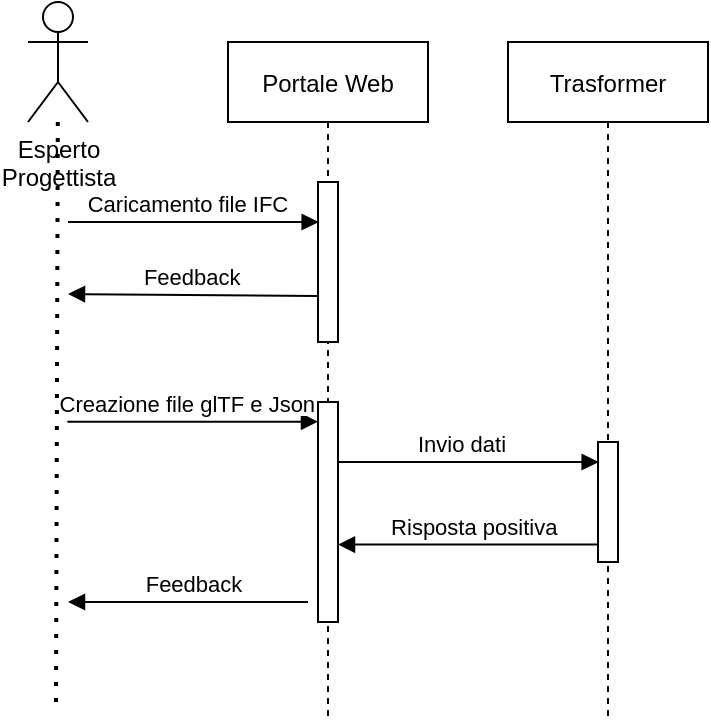 <mxfile version="23.1.2" type="github">
  <diagram name="Pagina-1" id="BFMAr_MFA7Jsz3yOHJNf">
    <mxGraphModel dx="1562" dy="810" grid="1" gridSize="10" guides="1" tooltips="1" connect="1" arrows="1" fold="1" page="1" pageScale="1" pageWidth="827" pageHeight="1169" math="0" shadow="0">
      <root>
        <mxCell id="0" />
        <mxCell id="1" parent="0" />
        <mxCell id="zY5vkqu7wR_RtWscPt4i-1" value="Portale Web" style="shape=umlLifeline;perimeter=lifelinePerimeter;container=1;collapsible=0;recursiveResize=0;rounded=0;shadow=0;strokeWidth=1;" vertex="1" parent="1">
          <mxGeometry x="330" y="200" width="100" height="340" as="geometry" />
        </mxCell>
        <mxCell id="zY5vkqu7wR_RtWscPt4i-2" value="" style="points=[];perimeter=orthogonalPerimeter;rounded=0;shadow=0;strokeWidth=1;" vertex="1" parent="zY5vkqu7wR_RtWscPt4i-1">
          <mxGeometry x="45" y="70" width="10" height="80" as="geometry" />
        </mxCell>
        <mxCell id="zY5vkqu7wR_RtWscPt4i-3" value="Creazione file glTF e Json" style="verticalAlign=bottom;endArrow=block;shadow=0;strokeWidth=1;entryX=0.033;entryY=0.25;entryDx=0;entryDy=0;entryPerimeter=0;" edge="1" parent="zY5vkqu7wR_RtWscPt4i-1">
          <mxGeometry x="-0.046" relative="1" as="geometry">
            <mxPoint x="-80.33" y="189.83" as="sourcePoint" />
            <mxPoint x="45.0" y="189.83" as="targetPoint" />
            <mxPoint as="offset" />
          </mxGeometry>
        </mxCell>
        <mxCell id="zY5vkqu7wR_RtWscPt4i-4" value="" style="points=[];perimeter=orthogonalPerimeter;rounded=0;shadow=0;strokeWidth=1;" vertex="1" parent="zY5vkqu7wR_RtWscPt4i-1">
          <mxGeometry x="45" y="180" width="10" height="110" as="geometry" />
        </mxCell>
        <mxCell id="zY5vkqu7wR_RtWscPt4i-5" value="Invio dati" style="verticalAlign=bottom;endArrow=block;shadow=0;strokeWidth=1;entryX=0.033;entryY=0.25;entryDx=0;entryDy=0;entryPerimeter=0;" edge="1" parent="zY5vkqu7wR_RtWscPt4i-1" source="zY5vkqu7wR_RtWscPt4i-4">
          <mxGeometry x="-0.046" relative="1" as="geometry">
            <mxPoint x="60" y="210.0" as="sourcePoint" />
            <mxPoint x="185.33" y="210.0" as="targetPoint" />
            <mxPoint as="offset" />
          </mxGeometry>
        </mxCell>
        <mxCell id="zY5vkqu7wR_RtWscPt4i-6" value="Trasformer" style="shape=umlLifeline;perimeter=lifelinePerimeter;container=1;collapsible=0;recursiveResize=0;rounded=0;shadow=0;strokeWidth=1;" vertex="1" parent="1">
          <mxGeometry x="470" y="200" width="100" height="340" as="geometry" />
        </mxCell>
        <mxCell id="zY5vkqu7wR_RtWscPt4i-7" value="" style="points=[];perimeter=orthogonalPerimeter;rounded=0;shadow=0;strokeWidth=1;" vertex="1" parent="zY5vkqu7wR_RtWscPt4i-6">
          <mxGeometry x="45" y="200" width="10" height="60" as="geometry" />
        </mxCell>
        <mxCell id="zY5vkqu7wR_RtWscPt4i-8" value="Feedback" style="verticalAlign=bottom;endArrow=block;shadow=0;strokeWidth=1;exitX=-0.04;exitY=0.713;exitDx=0;exitDy=0;exitPerimeter=0;" edge="1" parent="1" source="zY5vkqu7wR_RtWscPt4i-2">
          <mxGeometry relative="1" as="geometry">
            <mxPoint x="370" y="326" as="sourcePoint" />
            <mxPoint x="250" y="326" as="targetPoint" />
          </mxGeometry>
        </mxCell>
        <mxCell id="zY5vkqu7wR_RtWscPt4i-9" value="Esperto&lt;br&gt;Progettista" style="shape=umlActor;verticalLabelPosition=bottom;verticalAlign=top;html=1;outlineConnect=0;" vertex="1" parent="1">
          <mxGeometry x="230" y="180" width="30" height="60" as="geometry" />
        </mxCell>
        <mxCell id="zY5vkqu7wR_RtWscPt4i-10" value="" style="endArrow=none;dashed=1;html=1;dashPattern=1 3;strokeWidth=2;rounded=0;" edge="1" parent="1" target="zY5vkqu7wR_RtWscPt4i-9">
          <mxGeometry width="50" height="50" relative="1" as="geometry">
            <mxPoint x="244" y="530" as="sourcePoint" />
            <mxPoint x="590" y="370" as="targetPoint" />
          </mxGeometry>
        </mxCell>
        <mxCell id="zY5vkqu7wR_RtWscPt4i-11" value="Caricamento file IFC" style="verticalAlign=bottom;endArrow=block;shadow=0;strokeWidth=1;entryX=0.033;entryY=0.25;entryDx=0;entryDy=0;entryPerimeter=0;" edge="1" parent="1" target="zY5vkqu7wR_RtWscPt4i-2">
          <mxGeometry x="-0.046" relative="1" as="geometry">
            <mxPoint x="250" y="290" as="sourcePoint" />
            <mxPoint x="340" y="290" as="targetPoint" />
            <mxPoint as="offset" />
          </mxGeometry>
        </mxCell>
        <mxCell id="zY5vkqu7wR_RtWscPt4i-12" value="Risposta positiva" style="verticalAlign=bottom;endArrow=block;shadow=0;strokeWidth=1;exitX=0.014;exitY=0.855;exitDx=0;exitDy=0;exitPerimeter=0;" edge="1" parent="1" source="zY5vkqu7wR_RtWscPt4i-7" target="zY5vkqu7wR_RtWscPt4i-4">
          <mxGeometry x="-0.046" relative="1" as="geometry">
            <mxPoint x="395" y="420" as="sourcePoint" />
            <mxPoint x="380" y="451" as="targetPoint" />
            <mxPoint as="offset" />
          </mxGeometry>
        </mxCell>
        <mxCell id="zY5vkqu7wR_RtWscPt4i-13" value="Feedback" style="verticalAlign=bottom;endArrow=block;shadow=0;strokeWidth=1;" edge="1" parent="1">
          <mxGeometry x="-0.046" relative="1" as="geometry">
            <mxPoint x="370" y="480" as="sourcePoint" />
            <mxPoint x="250" y="480" as="targetPoint" />
            <mxPoint as="offset" />
          </mxGeometry>
        </mxCell>
      </root>
    </mxGraphModel>
  </diagram>
</mxfile>
